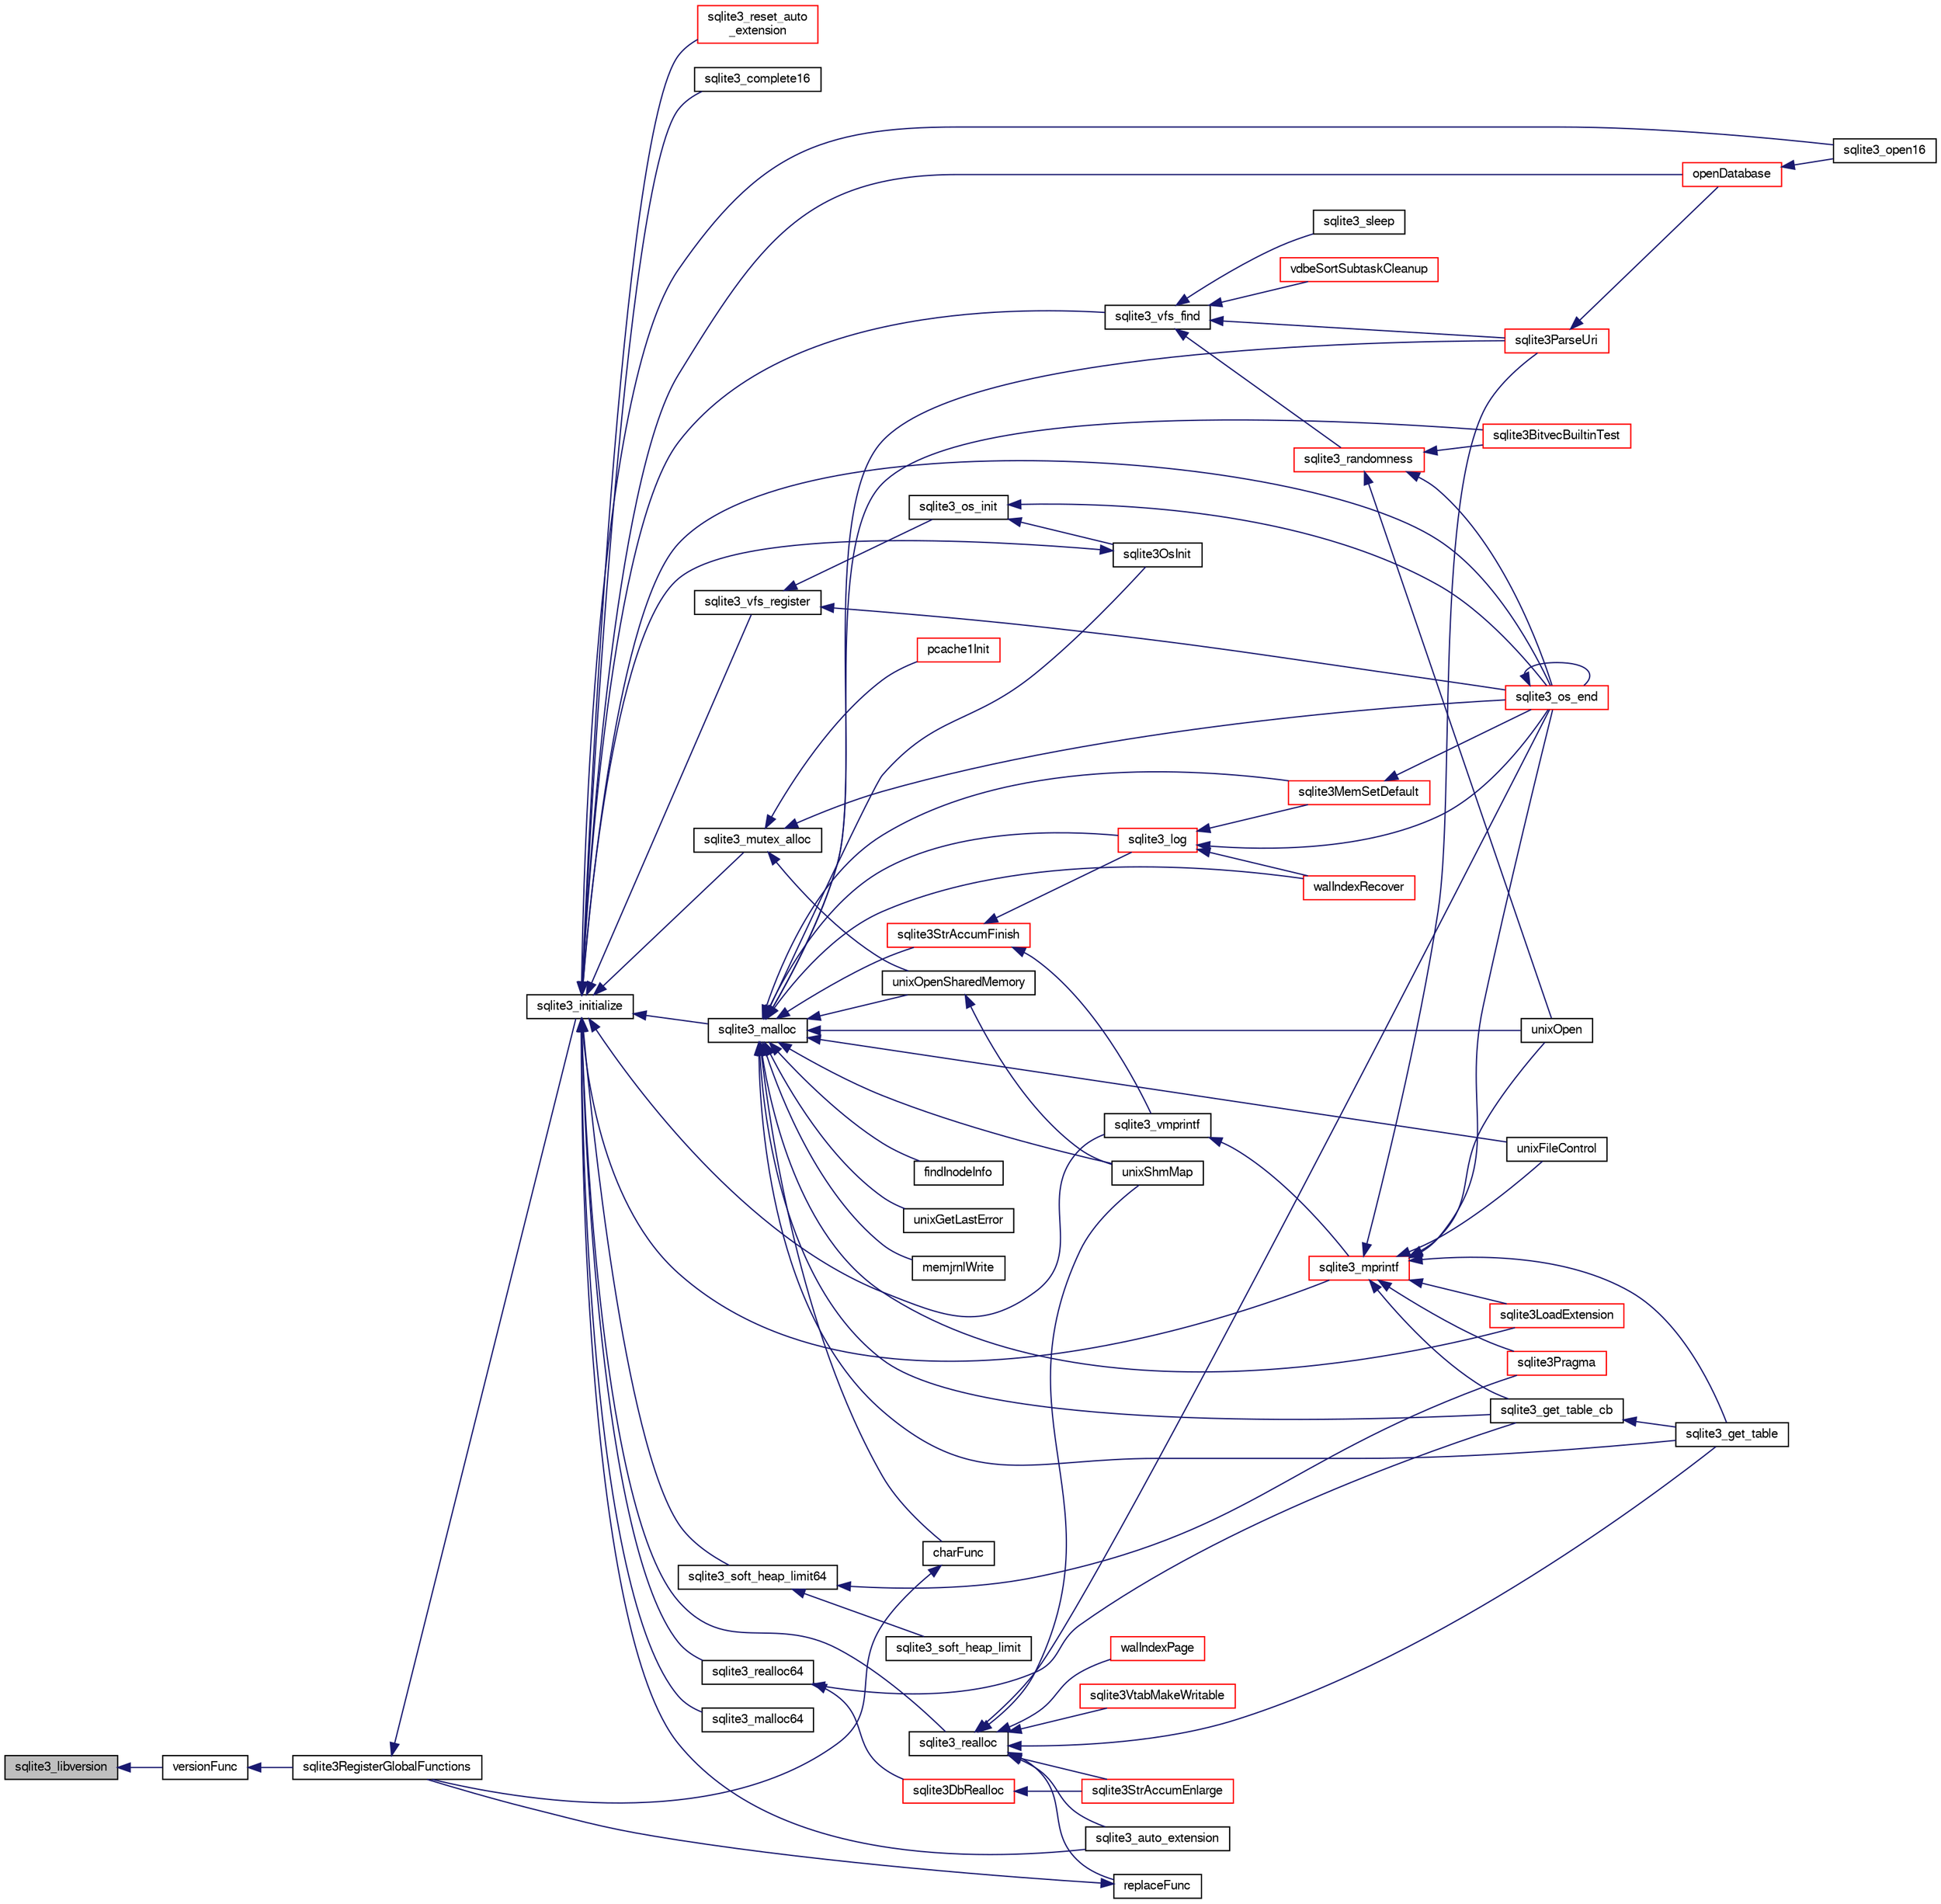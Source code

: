 digraph "sqlite3_libversion"
{
  edge [fontname="FreeSans",fontsize="10",labelfontname="FreeSans",labelfontsize="10"];
  node [fontname="FreeSans",fontsize="10",shape=record];
  rankdir="LR";
  Node339133 [label="sqlite3_libversion",height=0.2,width=0.4,color="black", fillcolor="grey75", style="filled", fontcolor="black"];
  Node339133 -> Node339134 [dir="back",color="midnightblue",fontsize="10",style="solid",fontname="FreeSans"];
  Node339134 [label="versionFunc",height=0.2,width=0.4,color="black", fillcolor="white", style="filled",URL="$sqlite3_8c.html#a258a294d68fbf7c6ba528921b2a721bc"];
  Node339134 -> Node339135 [dir="back",color="midnightblue",fontsize="10",style="solid",fontname="FreeSans"];
  Node339135 [label="sqlite3RegisterGlobalFunctions",height=0.2,width=0.4,color="black", fillcolor="white", style="filled",URL="$sqlite3_8c.html#a9f75bd111010f29e1b8d74344473c4ec"];
  Node339135 -> Node339136 [dir="back",color="midnightblue",fontsize="10",style="solid",fontname="FreeSans"];
  Node339136 [label="sqlite3_initialize",height=0.2,width=0.4,color="black", fillcolor="white", style="filled",URL="$sqlite3_8h.html#ab0c0ee2d5d4cf8b28e9572296a8861df"];
  Node339136 -> Node339137 [dir="back",color="midnightblue",fontsize="10",style="solid",fontname="FreeSans"];
  Node339137 [label="sqlite3_vfs_find",height=0.2,width=0.4,color="black", fillcolor="white", style="filled",URL="$sqlite3_8h.html#ac201a26de3dfa1d6deb8069eb8d95627"];
  Node339137 -> Node339138 [dir="back",color="midnightblue",fontsize="10",style="solid",fontname="FreeSans"];
  Node339138 [label="sqlite3_randomness",height=0.2,width=0.4,color="red", fillcolor="white", style="filled",URL="$sqlite3_8h.html#aa452ad88657d4606e137b09c4e9315c7"];
  Node339138 -> Node339142 [dir="back",color="midnightblue",fontsize="10",style="solid",fontname="FreeSans"];
  Node339142 [label="unixOpen",height=0.2,width=0.4,color="black", fillcolor="white", style="filled",URL="$sqlite3_8c.html#a8ed5efc47b6e14f7805cd1bb9b215775"];
  Node339138 -> Node339143 [dir="back",color="midnightblue",fontsize="10",style="solid",fontname="FreeSans"];
  Node339143 [label="sqlite3_os_end",height=0.2,width=0.4,color="red", fillcolor="white", style="filled",URL="$sqlite3_8h.html#a2288c95881ecca13d994e42b6a958906"];
  Node339143 -> Node339143 [dir="back",color="midnightblue",fontsize="10",style="solid",fontname="FreeSans"];
  Node339138 -> Node339145 [dir="back",color="midnightblue",fontsize="10",style="solid",fontname="FreeSans"];
  Node339145 [label="sqlite3BitvecBuiltinTest",height=0.2,width=0.4,color="red", fillcolor="white", style="filled",URL="$sqlite3_8c.html#a9b4e3e921ce1ede6f10a9106c034ff9b"];
  Node339137 -> Node339541 [dir="back",color="midnightblue",fontsize="10",style="solid",fontname="FreeSans"];
  Node339541 [label="vdbeSortSubtaskCleanup",height=0.2,width=0.4,color="red", fillcolor="white", style="filled",URL="$sqlite3_8c.html#abc8ce4c3ef58cc10f5b27642aab32b30"];
  Node339137 -> Node339544 [dir="back",color="midnightblue",fontsize="10",style="solid",fontname="FreeSans"];
  Node339544 [label="sqlite3ParseUri",height=0.2,width=0.4,color="red", fillcolor="white", style="filled",URL="$sqlite3_8c.html#aaa912f29a67460d8b2186c97056e8767"];
  Node339544 -> Node339387 [dir="back",color="midnightblue",fontsize="10",style="solid",fontname="FreeSans"];
  Node339387 [label="openDatabase",height=0.2,width=0.4,color="red", fillcolor="white", style="filled",URL="$sqlite3_8c.html#a6a9c3bc3a64234e863413f41db473758"];
  Node339387 -> Node339390 [dir="back",color="midnightblue",fontsize="10",style="solid",fontname="FreeSans"];
  Node339390 [label="sqlite3_open16",height=0.2,width=0.4,color="black", fillcolor="white", style="filled",URL="$sqlite3_8h.html#adbc401bb96713f32e553db32f6f3ca33"];
  Node339137 -> Node339545 [dir="back",color="midnightblue",fontsize="10",style="solid",fontname="FreeSans"];
  Node339545 [label="sqlite3_sleep",height=0.2,width=0.4,color="black", fillcolor="white", style="filled",URL="$sqlite3_8h.html#ad0c133ddbbecb6433f3c6ebef8966efa"];
  Node339136 -> Node339546 [dir="back",color="midnightblue",fontsize="10",style="solid",fontname="FreeSans"];
  Node339546 [label="sqlite3_vfs_register",height=0.2,width=0.4,color="black", fillcolor="white", style="filled",URL="$sqlite3_8h.html#a7184b289ccd4c4c7200589137d88c4ae"];
  Node339546 -> Node339547 [dir="back",color="midnightblue",fontsize="10",style="solid",fontname="FreeSans"];
  Node339547 [label="sqlite3_os_init",height=0.2,width=0.4,color="black", fillcolor="white", style="filled",URL="$sqlite3_8h.html#acebc2290d00a32d3afe2361f2979038b"];
  Node339547 -> Node339548 [dir="back",color="midnightblue",fontsize="10",style="solid",fontname="FreeSans"];
  Node339548 [label="sqlite3OsInit",height=0.2,width=0.4,color="black", fillcolor="white", style="filled",URL="$sqlite3_8c.html#afeaa886fe1ca086a30fd278b1d069762"];
  Node339548 -> Node339136 [dir="back",color="midnightblue",fontsize="10",style="solid",fontname="FreeSans"];
  Node339547 -> Node339143 [dir="back",color="midnightblue",fontsize="10",style="solid",fontname="FreeSans"];
  Node339546 -> Node339143 [dir="back",color="midnightblue",fontsize="10",style="solid",fontname="FreeSans"];
  Node339136 -> Node339549 [dir="back",color="midnightblue",fontsize="10",style="solid",fontname="FreeSans"];
  Node339549 [label="sqlite3_mutex_alloc",height=0.2,width=0.4,color="black", fillcolor="white", style="filled",URL="$sqlite3_8h.html#aa3f89418cd18e99596435c958b29b650"];
  Node339549 -> Node339550 [dir="back",color="midnightblue",fontsize="10",style="solid",fontname="FreeSans"];
  Node339550 [label="unixOpenSharedMemory",height=0.2,width=0.4,color="black", fillcolor="white", style="filled",URL="$sqlite3_8c.html#a30775afa2e08ca6ddc7853326afed7c7"];
  Node339550 -> Node339551 [dir="back",color="midnightblue",fontsize="10",style="solid",fontname="FreeSans"];
  Node339551 [label="unixShmMap",height=0.2,width=0.4,color="black", fillcolor="white", style="filled",URL="$sqlite3_8c.html#aeaa77f0ab08a4f4ee5f86e8c9727e974"];
  Node339549 -> Node339143 [dir="back",color="midnightblue",fontsize="10",style="solid",fontname="FreeSans"];
  Node339549 -> Node339552 [dir="back",color="midnightblue",fontsize="10",style="solid",fontname="FreeSans"];
  Node339552 [label="pcache1Init",height=0.2,width=0.4,color="red", fillcolor="white", style="filled",URL="$sqlite3_8c.html#a05e9c1daf3dd812db1d769b69b20e069"];
  Node339136 -> Node339622 [dir="back",color="midnightblue",fontsize="10",style="solid",fontname="FreeSans"];
  Node339622 [label="sqlite3_soft_heap_limit64",height=0.2,width=0.4,color="black", fillcolor="white", style="filled",URL="$sqlite3_8h.html#ab37b3a4d1652e3acb2c43d1252e6b852"];
  Node339622 -> Node339623 [dir="back",color="midnightblue",fontsize="10",style="solid",fontname="FreeSans"];
  Node339623 [label="sqlite3_soft_heap_limit",height=0.2,width=0.4,color="black", fillcolor="white", style="filled",URL="$sqlite3_8h.html#a18c3472581de3072201723e798524fdc"];
  Node339622 -> Node339230 [dir="back",color="midnightblue",fontsize="10",style="solid",fontname="FreeSans"];
  Node339230 [label="sqlite3Pragma",height=0.2,width=0.4,color="red", fillcolor="white", style="filled",URL="$sqlite3_8c.html#a111391370f58f8e6a6eca51fd34d62ed"];
  Node339136 -> Node339624 [dir="back",color="midnightblue",fontsize="10",style="solid",fontname="FreeSans"];
  Node339624 [label="sqlite3_malloc",height=0.2,width=0.4,color="black", fillcolor="white", style="filled",URL="$sqlite3_8h.html#a510e31845345737f17d86ce0b2328356"];
  Node339624 -> Node339548 [dir="back",color="midnightblue",fontsize="10",style="solid",fontname="FreeSans"];
  Node339624 -> Node339620 [dir="back",color="midnightblue",fontsize="10",style="solid",fontname="FreeSans"];
  Node339620 [label="sqlite3MemSetDefault",height=0.2,width=0.4,color="red", fillcolor="white", style="filled",URL="$sqlite3_8c.html#a162fbfd727e92c5f8f72625b5ff62549"];
  Node339620 -> Node339143 [dir="back",color="midnightblue",fontsize="10",style="solid",fontname="FreeSans"];
  Node339624 -> Node339625 [dir="back",color="midnightblue",fontsize="10",style="solid",fontname="FreeSans"];
  Node339625 [label="sqlite3StrAccumFinish",height=0.2,width=0.4,color="red", fillcolor="white", style="filled",URL="$sqlite3_8c.html#adb7f26b10ac1b847db6f000ef4c2e2ba"];
  Node339625 -> Node339699 [dir="back",color="midnightblue",fontsize="10",style="solid",fontname="FreeSans"];
  Node339699 [label="sqlite3_vmprintf",height=0.2,width=0.4,color="black", fillcolor="white", style="filled",URL="$sqlite3_8h.html#ac240de67ddf003828f16a6d9dd3fa3ca"];
  Node339699 -> Node339700 [dir="back",color="midnightblue",fontsize="10",style="solid",fontname="FreeSans"];
  Node339700 [label="sqlite3_mprintf",height=0.2,width=0.4,color="red", fillcolor="white", style="filled",URL="$sqlite3_8h.html#a9533933e57f7ccbb48c32041ce3a8862"];
  Node339700 -> Node339141 [dir="back",color="midnightblue",fontsize="10",style="solid",fontname="FreeSans"];
  Node339141 [label="unixFileControl",height=0.2,width=0.4,color="black", fillcolor="white", style="filled",URL="$sqlite3_8c.html#ad71f213fa385cc58f307cefd953c03ae"];
  Node339700 -> Node339142 [dir="back",color="midnightblue",fontsize="10",style="solid",fontname="FreeSans"];
  Node339700 -> Node339143 [dir="back",color="midnightblue",fontsize="10",style="solid",fontname="FreeSans"];
  Node339700 -> Node339703 [dir="back",color="midnightblue",fontsize="10",style="solid",fontname="FreeSans"];
  Node339703 [label="sqlite3LoadExtension",height=0.2,width=0.4,color="red", fillcolor="white", style="filled",URL="$sqlite3_8c.html#a3b46232455de4779a67c63b2c9004245"];
  Node339700 -> Node339230 [dir="back",color="midnightblue",fontsize="10",style="solid",fontname="FreeSans"];
  Node339700 -> Node339706 [dir="back",color="midnightblue",fontsize="10",style="solid",fontname="FreeSans"];
  Node339706 [label="sqlite3_get_table_cb",height=0.2,width=0.4,color="black", fillcolor="white", style="filled",URL="$sqlite3_8c.html#a1dbaba1b543953c0dade97357c5866b1"];
  Node339706 -> Node339346 [dir="back",color="midnightblue",fontsize="10",style="solid",fontname="FreeSans"];
  Node339346 [label="sqlite3_get_table",height=0.2,width=0.4,color="black", fillcolor="white", style="filled",URL="$sqlite3_8h.html#a5effeac4e12df57beaa35c5be1f61579"];
  Node339700 -> Node339346 [dir="back",color="midnightblue",fontsize="10",style="solid",fontname="FreeSans"];
  Node339700 -> Node339544 [dir="back",color="midnightblue",fontsize="10",style="solid",fontname="FreeSans"];
  Node339625 -> Node339810 [dir="back",color="midnightblue",fontsize="10",style="solid",fontname="FreeSans"];
  Node339810 [label="sqlite3_log",height=0.2,width=0.4,color="red", fillcolor="white", style="filled",URL="$sqlite3_8h.html#a298c9699bf9c143662c6b1fec4b2dc3b"];
  Node339810 -> Node339620 [dir="back",color="midnightblue",fontsize="10",style="solid",fontname="FreeSans"];
  Node339810 -> Node339143 [dir="back",color="midnightblue",fontsize="10",style="solid",fontname="FreeSans"];
  Node339810 -> Node339738 [dir="back",color="midnightblue",fontsize="10",style="solid",fontname="FreeSans"];
  Node339738 [label="walIndexRecover",height=0.2,width=0.4,color="red", fillcolor="white", style="filled",URL="$sqlite3_8c.html#ab4ee99f3710323acbeb6c495dd18d205"];
  Node339624 -> Node339810 [dir="back",color="midnightblue",fontsize="10",style="solid",fontname="FreeSans"];
  Node339624 -> Node339889 [dir="back",color="midnightblue",fontsize="10",style="solid",fontname="FreeSans"];
  Node339889 [label="findInodeInfo",height=0.2,width=0.4,color="black", fillcolor="white", style="filled",URL="$sqlite3_8c.html#ac92c39062e69a79c4a62dfd55242c782"];
  Node339624 -> Node339141 [dir="back",color="midnightblue",fontsize="10",style="solid",fontname="FreeSans"];
  Node339624 -> Node339550 [dir="back",color="midnightblue",fontsize="10",style="solid",fontname="FreeSans"];
  Node339624 -> Node339551 [dir="back",color="midnightblue",fontsize="10",style="solid",fontname="FreeSans"];
  Node339624 -> Node339142 [dir="back",color="midnightblue",fontsize="10",style="solid",fontname="FreeSans"];
  Node339624 -> Node339721 [dir="back",color="midnightblue",fontsize="10",style="solid",fontname="FreeSans"];
  Node339721 [label="unixGetLastError",height=0.2,width=0.4,color="black", fillcolor="white", style="filled",URL="$sqlite3_8c.html#aed1e42f49d74b419c3c85b559dd61240"];
  Node339624 -> Node339145 [dir="back",color="midnightblue",fontsize="10",style="solid",fontname="FreeSans"];
  Node339624 -> Node339738 [dir="back",color="midnightblue",fontsize="10",style="solid",fontname="FreeSans"];
  Node339624 -> Node339890 [dir="back",color="midnightblue",fontsize="10",style="solid",fontname="FreeSans"];
  Node339890 [label="memjrnlWrite",height=0.2,width=0.4,color="black", fillcolor="white", style="filled",URL="$sqlite3_8c.html#af8bd7d5d7eafce5542f8de300a120c47"];
  Node339624 -> Node339891 [dir="back",color="midnightblue",fontsize="10",style="solid",fontname="FreeSans"];
  Node339891 [label="charFunc",height=0.2,width=0.4,color="black", fillcolor="white", style="filled",URL="$sqlite3_8c.html#ab9b72ce47fcea3c3b92e816435a0fd91"];
  Node339891 -> Node339135 [dir="back",color="midnightblue",fontsize="10",style="solid",fontname="FreeSans"];
  Node339624 -> Node339703 [dir="back",color="midnightblue",fontsize="10",style="solid",fontname="FreeSans"];
  Node339624 -> Node339706 [dir="back",color="midnightblue",fontsize="10",style="solid",fontname="FreeSans"];
  Node339624 -> Node339346 [dir="back",color="midnightblue",fontsize="10",style="solid",fontname="FreeSans"];
  Node339624 -> Node339544 [dir="back",color="midnightblue",fontsize="10",style="solid",fontname="FreeSans"];
  Node339136 -> Node339892 [dir="back",color="midnightblue",fontsize="10",style="solid",fontname="FreeSans"];
  Node339892 [label="sqlite3_malloc64",height=0.2,width=0.4,color="black", fillcolor="white", style="filled",URL="$sqlite3_8h.html#a12b7ee85e539ea28c130c5c75b96a82a"];
  Node339136 -> Node339893 [dir="back",color="midnightblue",fontsize="10",style="solid",fontname="FreeSans"];
  Node339893 [label="sqlite3_realloc",height=0.2,width=0.4,color="black", fillcolor="white", style="filled",URL="$sqlite3_8h.html#a627f0eeface58024ef47403d8cc76b35"];
  Node339893 -> Node339894 [dir="back",color="midnightblue",fontsize="10",style="solid",fontname="FreeSans"];
  Node339894 [label="sqlite3StrAccumEnlarge",height=0.2,width=0.4,color="red", fillcolor="white", style="filled",URL="$sqlite3_8c.html#a38976500a97c69d65086eeccca82dd96"];
  Node339893 -> Node339551 [dir="back",color="midnightblue",fontsize="10",style="solid",fontname="FreeSans"];
  Node339893 -> Node339143 [dir="back",color="midnightblue",fontsize="10",style="solid",fontname="FreeSans"];
  Node339893 -> Node339900 [dir="back",color="midnightblue",fontsize="10",style="solid",fontname="FreeSans"];
  Node339900 [label="walIndexPage",height=0.2,width=0.4,color="red", fillcolor="white", style="filled",URL="$sqlite3_8c.html#affd3251fd1aa1218170d421177256e24"];
  Node339893 -> Node339763 [dir="back",color="midnightblue",fontsize="10",style="solid",fontname="FreeSans"];
  Node339763 [label="replaceFunc",height=0.2,width=0.4,color="black", fillcolor="white", style="filled",URL="$sqlite3_8c.html#a752b98a7c55d204c397a4902b49b1ce4"];
  Node339763 -> Node339135 [dir="back",color="midnightblue",fontsize="10",style="solid",fontname="FreeSans"];
  Node339893 -> Node339909 [dir="back",color="midnightblue",fontsize="10",style="solid",fontname="FreeSans"];
  Node339909 [label="sqlite3_auto_extension",height=0.2,width=0.4,color="black", fillcolor="white", style="filled",URL="$sqlite3_8h.html#a85a95b45e94f6bcd52aa39b6acdb36d7"];
  Node339893 -> Node339346 [dir="back",color="midnightblue",fontsize="10",style="solid",fontname="FreeSans"];
  Node339893 -> Node339910 [dir="back",color="midnightblue",fontsize="10",style="solid",fontname="FreeSans"];
  Node339910 [label="sqlite3VtabMakeWritable",height=0.2,width=0.4,color="red", fillcolor="white", style="filled",URL="$sqlite3_8c.html#a58c646608238d2619371c3e8b6bc0d86"];
  Node339136 -> Node339911 [dir="back",color="midnightblue",fontsize="10",style="solid",fontname="FreeSans"];
  Node339911 [label="sqlite3_realloc64",height=0.2,width=0.4,color="black", fillcolor="white", style="filled",URL="$sqlite3_8h.html#afe88c85e9f864a3fd92941cad197245d"];
  Node339911 -> Node339912 [dir="back",color="midnightblue",fontsize="10",style="solid",fontname="FreeSans"];
  Node339912 [label="sqlite3DbRealloc",height=0.2,width=0.4,color="red", fillcolor="white", style="filled",URL="$sqlite3_8c.html#ae028f4902a9d29bcaf310ff289ee87dc"];
  Node339912 -> Node339894 [dir="back",color="midnightblue",fontsize="10",style="solid",fontname="FreeSans"];
  Node339911 -> Node339706 [dir="back",color="midnightblue",fontsize="10",style="solid",fontname="FreeSans"];
  Node339136 -> Node339699 [dir="back",color="midnightblue",fontsize="10",style="solid",fontname="FreeSans"];
  Node339136 -> Node339700 [dir="back",color="midnightblue",fontsize="10",style="solid",fontname="FreeSans"];
  Node339136 -> Node339143 [dir="back",color="midnightblue",fontsize="10",style="solid",fontname="FreeSans"];
  Node339136 -> Node339909 [dir="back",color="midnightblue",fontsize="10",style="solid",fontname="FreeSans"];
  Node339136 -> Node340010 [dir="back",color="midnightblue",fontsize="10",style="solid",fontname="FreeSans"];
  Node340010 [label="sqlite3_reset_auto\l_extension",height=0.2,width=0.4,color="red", fillcolor="white", style="filled",URL="$sqlite3_8h.html#ac33f4064ae6690cada7bdc89e8153ffc"];
  Node339136 -> Node339876 [dir="back",color="midnightblue",fontsize="10",style="solid",fontname="FreeSans"];
  Node339876 [label="sqlite3_complete16",height=0.2,width=0.4,color="black", fillcolor="white", style="filled",URL="$sqlite3_8h.html#a3260341c2ef82787acca48414a1d03a1"];
  Node339136 -> Node339387 [dir="back",color="midnightblue",fontsize="10",style="solid",fontname="FreeSans"];
  Node339136 -> Node339390 [dir="back",color="midnightblue",fontsize="10",style="solid",fontname="FreeSans"];
}
